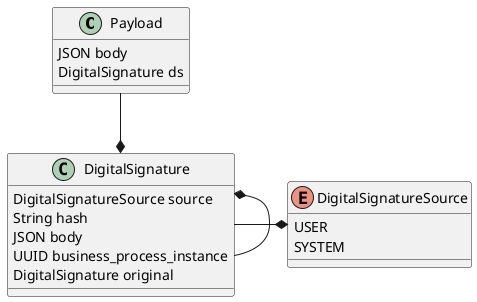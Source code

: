 @startuml

class Payload {
  JSON body
  DigitalSignature ds
}

class DigitalSignature {
  DigitalSignatureSource source
  String hash
  JSON body
  UUID business_process_instance
  DigitalSignature original
}

enum DigitalSignatureSource {
  USER
  SYSTEM
}

Payload --* DigitalSignature
DigitalSignature -left-* DigitalSignature
DigitalSignature -right-* DigitalSignatureSource


@enduml